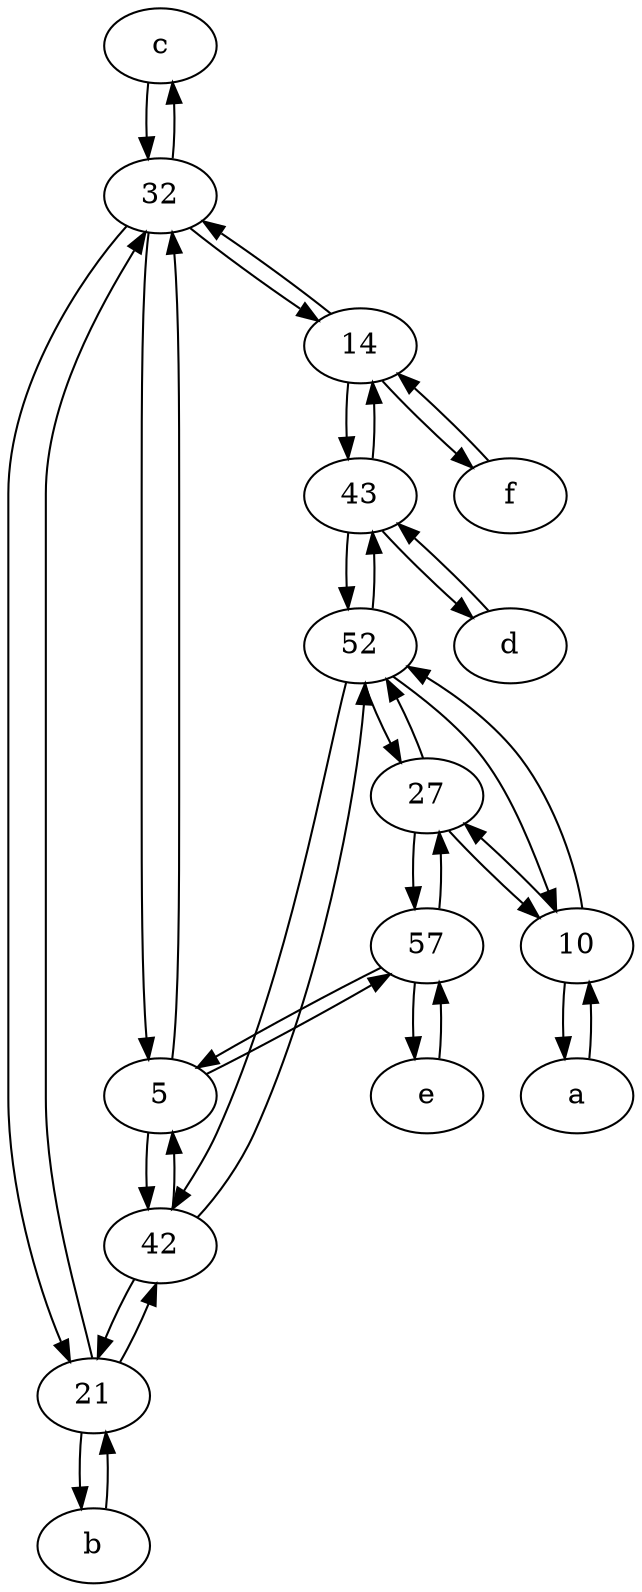 digraph  {
	c [pos="20,10!"];
	e [pos="30,50!"];
	d [pos="20,30!"];
	b [pos="50,20!"];
	32;
	5;
	27;
	f [pos="15,45!"];
	57;
	42;
	21;
	10;
	52;
	14;
	a [pos="40,10!"];
	43;
	52 -> 10;
	32 -> 5;
	5 -> 32;
	10 -> 52;
	52 -> 43;
	c -> 32;
	b -> 21;
	14 -> 43;
	a -> 10;
	10 -> a;
	57 -> 5;
	27 -> 57;
	27 -> 10;
	14 -> f;
	43 -> 14;
	32 -> 21;
	d -> 43;
	5 -> 42;
	57 -> e;
	27 -> 52;
	21 -> 32;
	42 -> 5;
	5 -> 57;
	10 -> 27;
	32 -> 14;
	43 -> d;
	52 -> 27;
	e -> 57;
	52 -> 42;
	57 -> 27;
	42 -> 21;
	21 -> 42;
	43 -> 52;
	32 -> c;
	f -> 14;
	14 -> 32;
	42 -> 52;
	21 -> b;

	}